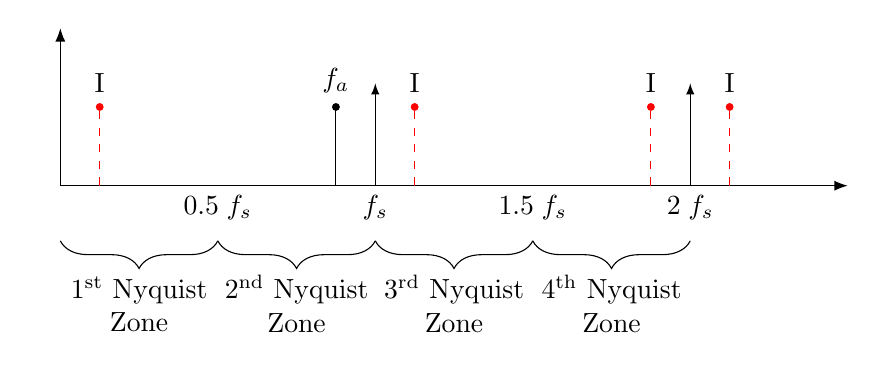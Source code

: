 \def\arrlen{3mm}
\def\arrwidth{2mm}
\usetikzlibrary{calc}

\begin{tikzpicture}
\draw[Latex-Latex] (0,2) -- (0,0) --(10,0);
\node[align=center, anchor=north] at (2,0) {$0.5\; f_s$};
\node[align=center, anchor=north] at (4,0) {$f_s$};
\node[align=center, anchor=north] at (6,0) {$1.5\; f_s$};
\node[align=center, anchor=north] at (8,0) {$2\; f_s$};

\draw[-latex] (4,0) -- (4,1.3);
\draw[-latex] (8,0) -- (8,1.3);

\draw [decorate,decoration={brace,amplitude=10pt}] (2,-0.7) -- (0,-0.7) node [black,midway,yshift=-0.8cm,align=center] {1\textsuperscript{st} Nyquist\\Zone};
\draw [decorate,decoration={brace,amplitude=10pt}] (4,-0.7) -- (2,-0.7) node [black,midway,yshift=-0.8cm,align=center] {2\textsuperscript{nd} Nyquist\\Zone};
\draw [decorate,decoration={brace,amplitude=10pt}] (6,-0.7) -- (4,-0.7) node [black,midway,yshift=-0.8cm,align=center] {3\textsuperscript{rd} Nyquist\\Zone};
\draw [decorate,decoration={brace,amplitude=10pt}] (8,-0.7) -- (6,-0.7) node [black,midway,yshift=-0.8cm,align=center] {4\textsuperscript{th} Nyquist\\Zone};

\draw (3.5,0) -- +(0,1) node[circle,inner sep=0,minimum size=0.1cm,fill=black,label={[]above:$f_a$}] {};

\draw[red,dashed] (0.5,0) -- +(0,1) node[red,circle,inner sep=0,minimum size=0.1cm,fill=red,label={[black]above:I}] {};
\draw[red,dashed] (4.5,0) -- +(0,1) node[red,circle,inner sep=0,minimum size=0.1cm,fill=red,label={[black]above:I}] {};
\draw[red,dashed] (7.5,0) -- +(0,1) node[red,circle,inner sep=0,minimum size=0.1cm,fill=red,label={[black]above:I}] {};
\draw[red,dashed] (8.5,0) -- +(0,1) node[red,circle,inner sep=0,minimum size=0.1cm,fill=red,label={[black]above:I}] {};
\end{tikzpicture}